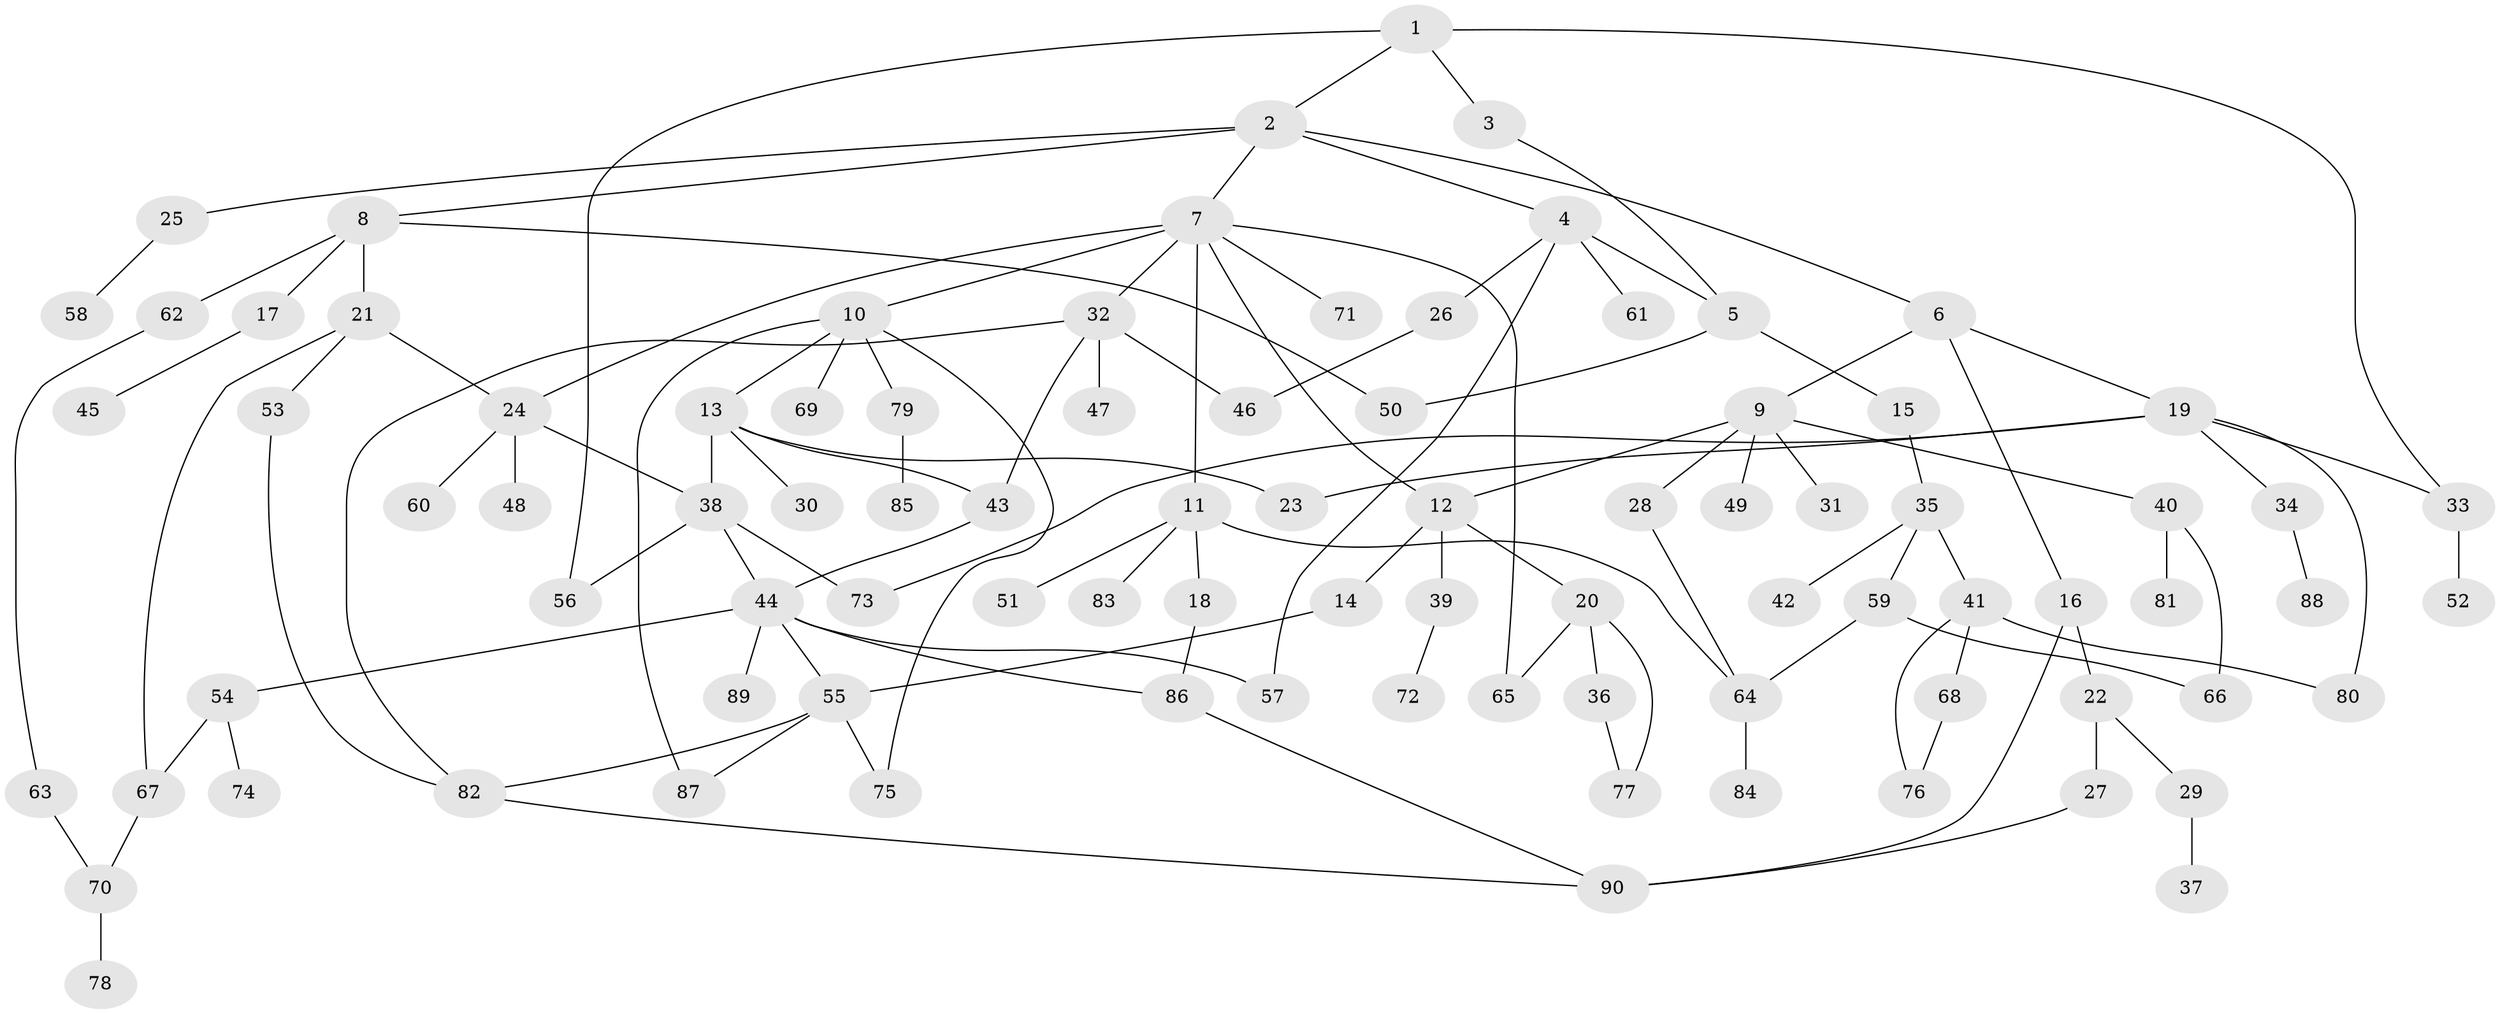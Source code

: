 // Generated by graph-tools (version 1.1) at 2025/10/02/27/25 16:10:55]
// undirected, 90 vertices, 120 edges
graph export_dot {
graph [start="1"]
  node [color=gray90,style=filled];
  1;
  2;
  3;
  4;
  5;
  6;
  7;
  8;
  9;
  10;
  11;
  12;
  13;
  14;
  15;
  16;
  17;
  18;
  19;
  20;
  21;
  22;
  23;
  24;
  25;
  26;
  27;
  28;
  29;
  30;
  31;
  32;
  33;
  34;
  35;
  36;
  37;
  38;
  39;
  40;
  41;
  42;
  43;
  44;
  45;
  46;
  47;
  48;
  49;
  50;
  51;
  52;
  53;
  54;
  55;
  56;
  57;
  58;
  59;
  60;
  61;
  62;
  63;
  64;
  65;
  66;
  67;
  68;
  69;
  70;
  71;
  72;
  73;
  74;
  75;
  76;
  77;
  78;
  79;
  80;
  81;
  82;
  83;
  84;
  85;
  86;
  87;
  88;
  89;
  90;
  1 -- 2;
  1 -- 3;
  1 -- 33;
  1 -- 56;
  2 -- 4;
  2 -- 6;
  2 -- 7;
  2 -- 8;
  2 -- 25;
  3 -- 5;
  4 -- 26;
  4 -- 57;
  4 -- 61;
  4 -- 5;
  5 -- 15;
  5 -- 50;
  6 -- 9;
  6 -- 16;
  6 -- 19;
  7 -- 10;
  7 -- 11;
  7 -- 12;
  7 -- 32;
  7 -- 65;
  7 -- 71;
  7 -- 24;
  8 -- 17;
  8 -- 21;
  8 -- 62;
  8 -- 50;
  9 -- 28;
  9 -- 31;
  9 -- 40;
  9 -- 49;
  9 -- 12;
  10 -- 13;
  10 -- 69;
  10 -- 79;
  10 -- 87;
  10 -- 75;
  11 -- 18;
  11 -- 51;
  11 -- 64;
  11 -- 83;
  12 -- 14;
  12 -- 20;
  12 -- 39;
  13 -- 30;
  13 -- 38;
  13 -- 43;
  13 -- 23;
  14 -- 55;
  15 -- 35;
  16 -- 22;
  16 -- 90;
  17 -- 45;
  18 -- 86;
  19 -- 23;
  19 -- 34;
  19 -- 73;
  19 -- 33;
  19 -- 80;
  20 -- 36;
  20 -- 77;
  20 -- 65;
  21 -- 24;
  21 -- 53;
  21 -- 67;
  22 -- 27;
  22 -- 29;
  24 -- 48;
  24 -- 60;
  24 -- 38;
  25 -- 58;
  26 -- 46;
  27 -- 90;
  28 -- 64;
  29 -- 37;
  32 -- 43;
  32 -- 47;
  32 -- 82;
  32 -- 46;
  33 -- 52;
  34 -- 88;
  35 -- 41;
  35 -- 42;
  35 -- 59;
  36 -- 77;
  38 -- 56;
  38 -- 73;
  38 -- 44;
  39 -- 72;
  40 -- 66;
  40 -- 81;
  41 -- 68;
  41 -- 80;
  41 -- 76;
  43 -- 44;
  44 -- 54;
  44 -- 86;
  44 -- 89;
  44 -- 55;
  44 -- 57;
  53 -- 82;
  54 -- 74;
  54 -- 67;
  55 -- 75;
  55 -- 82;
  55 -- 87;
  59 -- 64;
  59 -- 66;
  62 -- 63;
  63 -- 70;
  64 -- 84;
  67 -- 70;
  68 -- 76;
  70 -- 78;
  79 -- 85;
  82 -- 90;
  86 -- 90;
}
